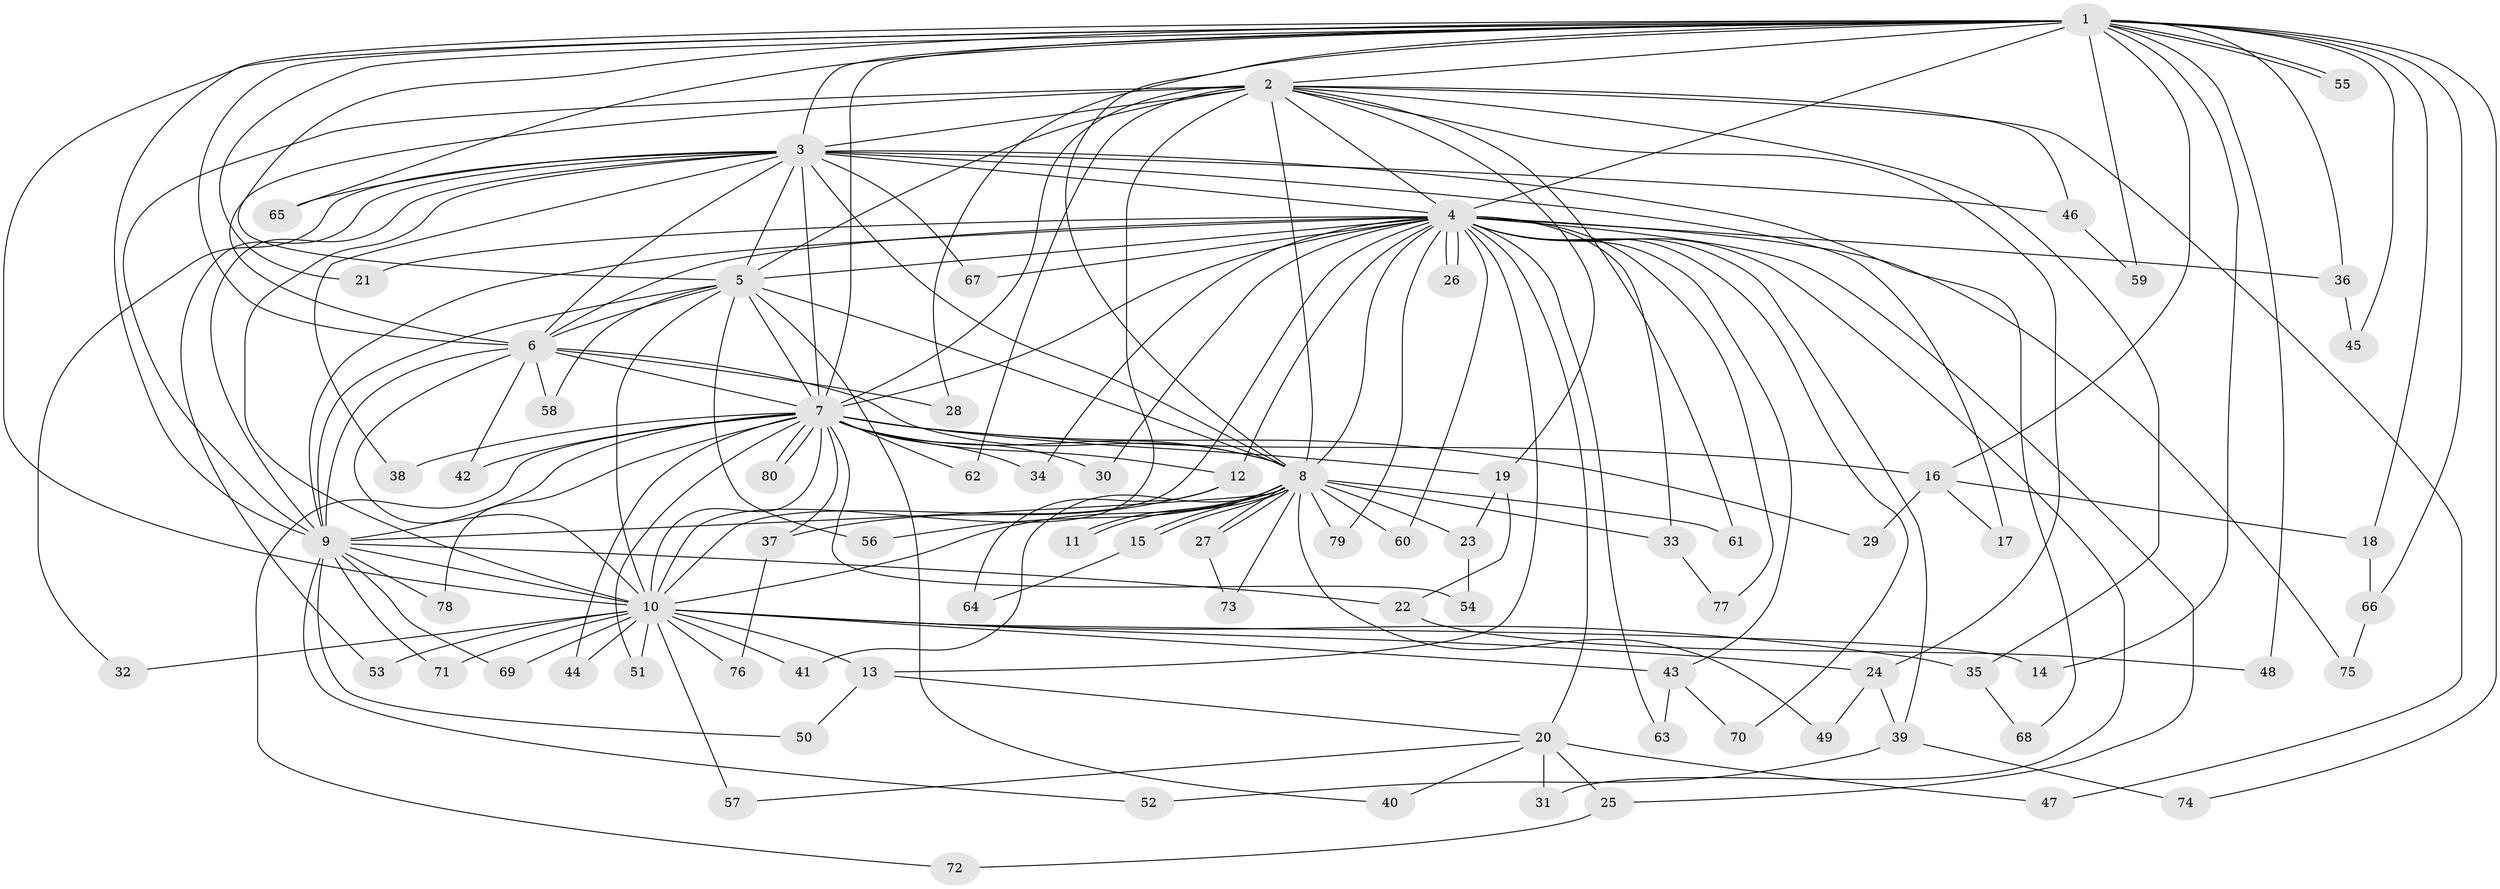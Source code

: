 // coarse degree distribution, {20: 0.016666666666666666, 16: 0.016666666666666666, 14: 0.016666666666666666, 28: 0.016666666666666666, 11: 0.03333333333333333, 21: 0.03333333333333333, 24: 0.016666666666666666, 15: 0.016666666666666666, 2: 0.6166666666666667, 4: 0.1, 3: 0.1, 7: 0.016666666666666666}
// Generated by graph-tools (version 1.1) at 2025/23/03/03/25 07:23:45]
// undirected, 80 vertices, 185 edges
graph export_dot {
graph [start="1"]
  node [color=gray90,style=filled];
  1;
  2;
  3;
  4;
  5;
  6;
  7;
  8;
  9;
  10;
  11;
  12;
  13;
  14;
  15;
  16;
  17;
  18;
  19;
  20;
  21;
  22;
  23;
  24;
  25;
  26;
  27;
  28;
  29;
  30;
  31;
  32;
  33;
  34;
  35;
  36;
  37;
  38;
  39;
  40;
  41;
  42;
  43;
  44;
  45;
  46;
  47;
  48;
  49;
  50;
  51;
  52;
  53;
  54;
  55;
  56;
  57;
  58;
  59;
  60;
  61;
  62;
  63;
  64;
  65;
  66;
  67;
  68;
  69;
  70;
  71;
  72;
  73;
  74;
  75;
  76;
  77;
  78;
  79;
  80;
  1 -- 2;
  1 -- 3;
  1 -- 4;
  1 -- 5;
  1 -- 6;
  1 -- 7;
  1 -- 8;
  1 -- 9;
  1 -- 10;
  1 -- 14;
  1 -- 16;
  1 -- 18;
  1 -- 21;
  1 -- 28;
  1 -- 36;
  1 -- 45;
  1 -- 48;
  1 -- 55;
  1 -- 55;
  1 -- 59;
  1 -- 65;
  1 -- 66;
  1 -- 74;
  2 -- 3;
  2 -- 4;
  2 -- 5;
  2 -- 6;
  2 -- 7;
  2 -- 8;
  2 -- 9;
  2 -- 10;
  2 -- 19;
  2 -- 24;
  2 -- 35;
  2 -- 46;
  2 -- 47;
  2 -- 61;
  2 -- 62;
  3 -- 4;
  3 -- 5;
  3 -- 6;
  3 -- 7;
  3 -- 8;
  3 -- 9;
  3 -- 10;
  3 -- 17;
  3 -- 32;
  3 -- 38;
  3 -- 46;
  3 -- 53;
  3 -- 65;
  3 -- 67;
  3 -- 68;
  4 -- 5;
  4 -- 6;
  4 -- 7;
  4 -- 8;
  4 -- 9;
  4 -- 10;
  4 -- 12;
  4 -- 13;
  4 -- 20;
  4 -- 21;
  4 -- 25;
  4 -- 26;
  4 -- 26;
  4 -- 30;
  4 -- 31;
  4 -- 33;
  4 -- 34;
  4 -- 36;
  4 -- 39;
  4 -- 43;
  4 -- 60;
  4 -- 63;
  4 -- 67;
  4 -- 70;
  4 -- 75;
  4 -- 77;
  4 -- 79;
  5 -- 6;
  5 -- 7;
  5 -- 8;
  5 -- 9;
  5 -- 10;
  5 -- 40;
  5 -- 56;
  5 -- 58;
  6 -- 7;
  6 -- 8;
  6 -- 9;
  6 -- 10;
  6 -- 28;
  6 -- 42;
  6 -- 58;
  7 -- 8;
  7 -- 9;
  7 -- 10;
  7 -- 12;
  7 -- 16;
  7 -- 19;
  7 -- 29;
  7 -- 30;
  7 -- 34;
  7 -- 37;
  7 -- 38;
  7 -- 42;
  7 -- 44;
  7 -- 51;
  7 -- 54;
  7 -- 62;
  7 -- 72;
  7 -- 78;
  7 -- 80;
  7 -- 80;
  8 -- 9;
  8 -- 10;
  8 -- 11;
  8 -- 11;
  8 -- 15;
  8 -- 15;
  8 -- 23;
  8 -- 27;
  8 -- 27;
  8 -- 33;
  8 -- 41;
  8 -- 49;
  8 -- 56;
  8 -- 60;
  8 -- 61;
  8 -- 73;
  8 -- 79;
  9 -- 10;
  9 -- 22;
  9 -- 50;
  9 -- 52;
  9 -- 69;
  9 -- 71;
  9 -- 78;
  10 -- 13;
  10 -- 14;
  10 -- 24;
  10 -- 32;
  10 -- 35;
  10 -- 41;
  10 -- 43;
  10 -- 44;
  10 -- 51;
  10 -- 53;
  10 -- 57;
  10 -- 69;
  10 -- 71;
  10 -- 76;
  12 -- 37;
  12 -- 64;
  13 -- 20;
  13 -- 50;
  15 -- 64;
  16 -- 17;
  16 -- 18;
  16 -- 29;
  18 -- 66;
  19 -- 22;
  19 -- 23;
  20 -- 25;
  20 -- 31;
  20 -- 40;
  20 -- 47;
  20 -- 57;
  22 -- 48;
  23 -- 54;
  24 -- 39;
  24 -- 49;
  25 -- 72;
  27 -- 73;
  33 -- 77;
  35 -- 68;
  36 -- 45;
  37 -- 76;
  39 -- 52;
  39 -- 74;
  43 -- 63;
  43 -- 70;
  46 -- 59;
  66 -- 75;
}
